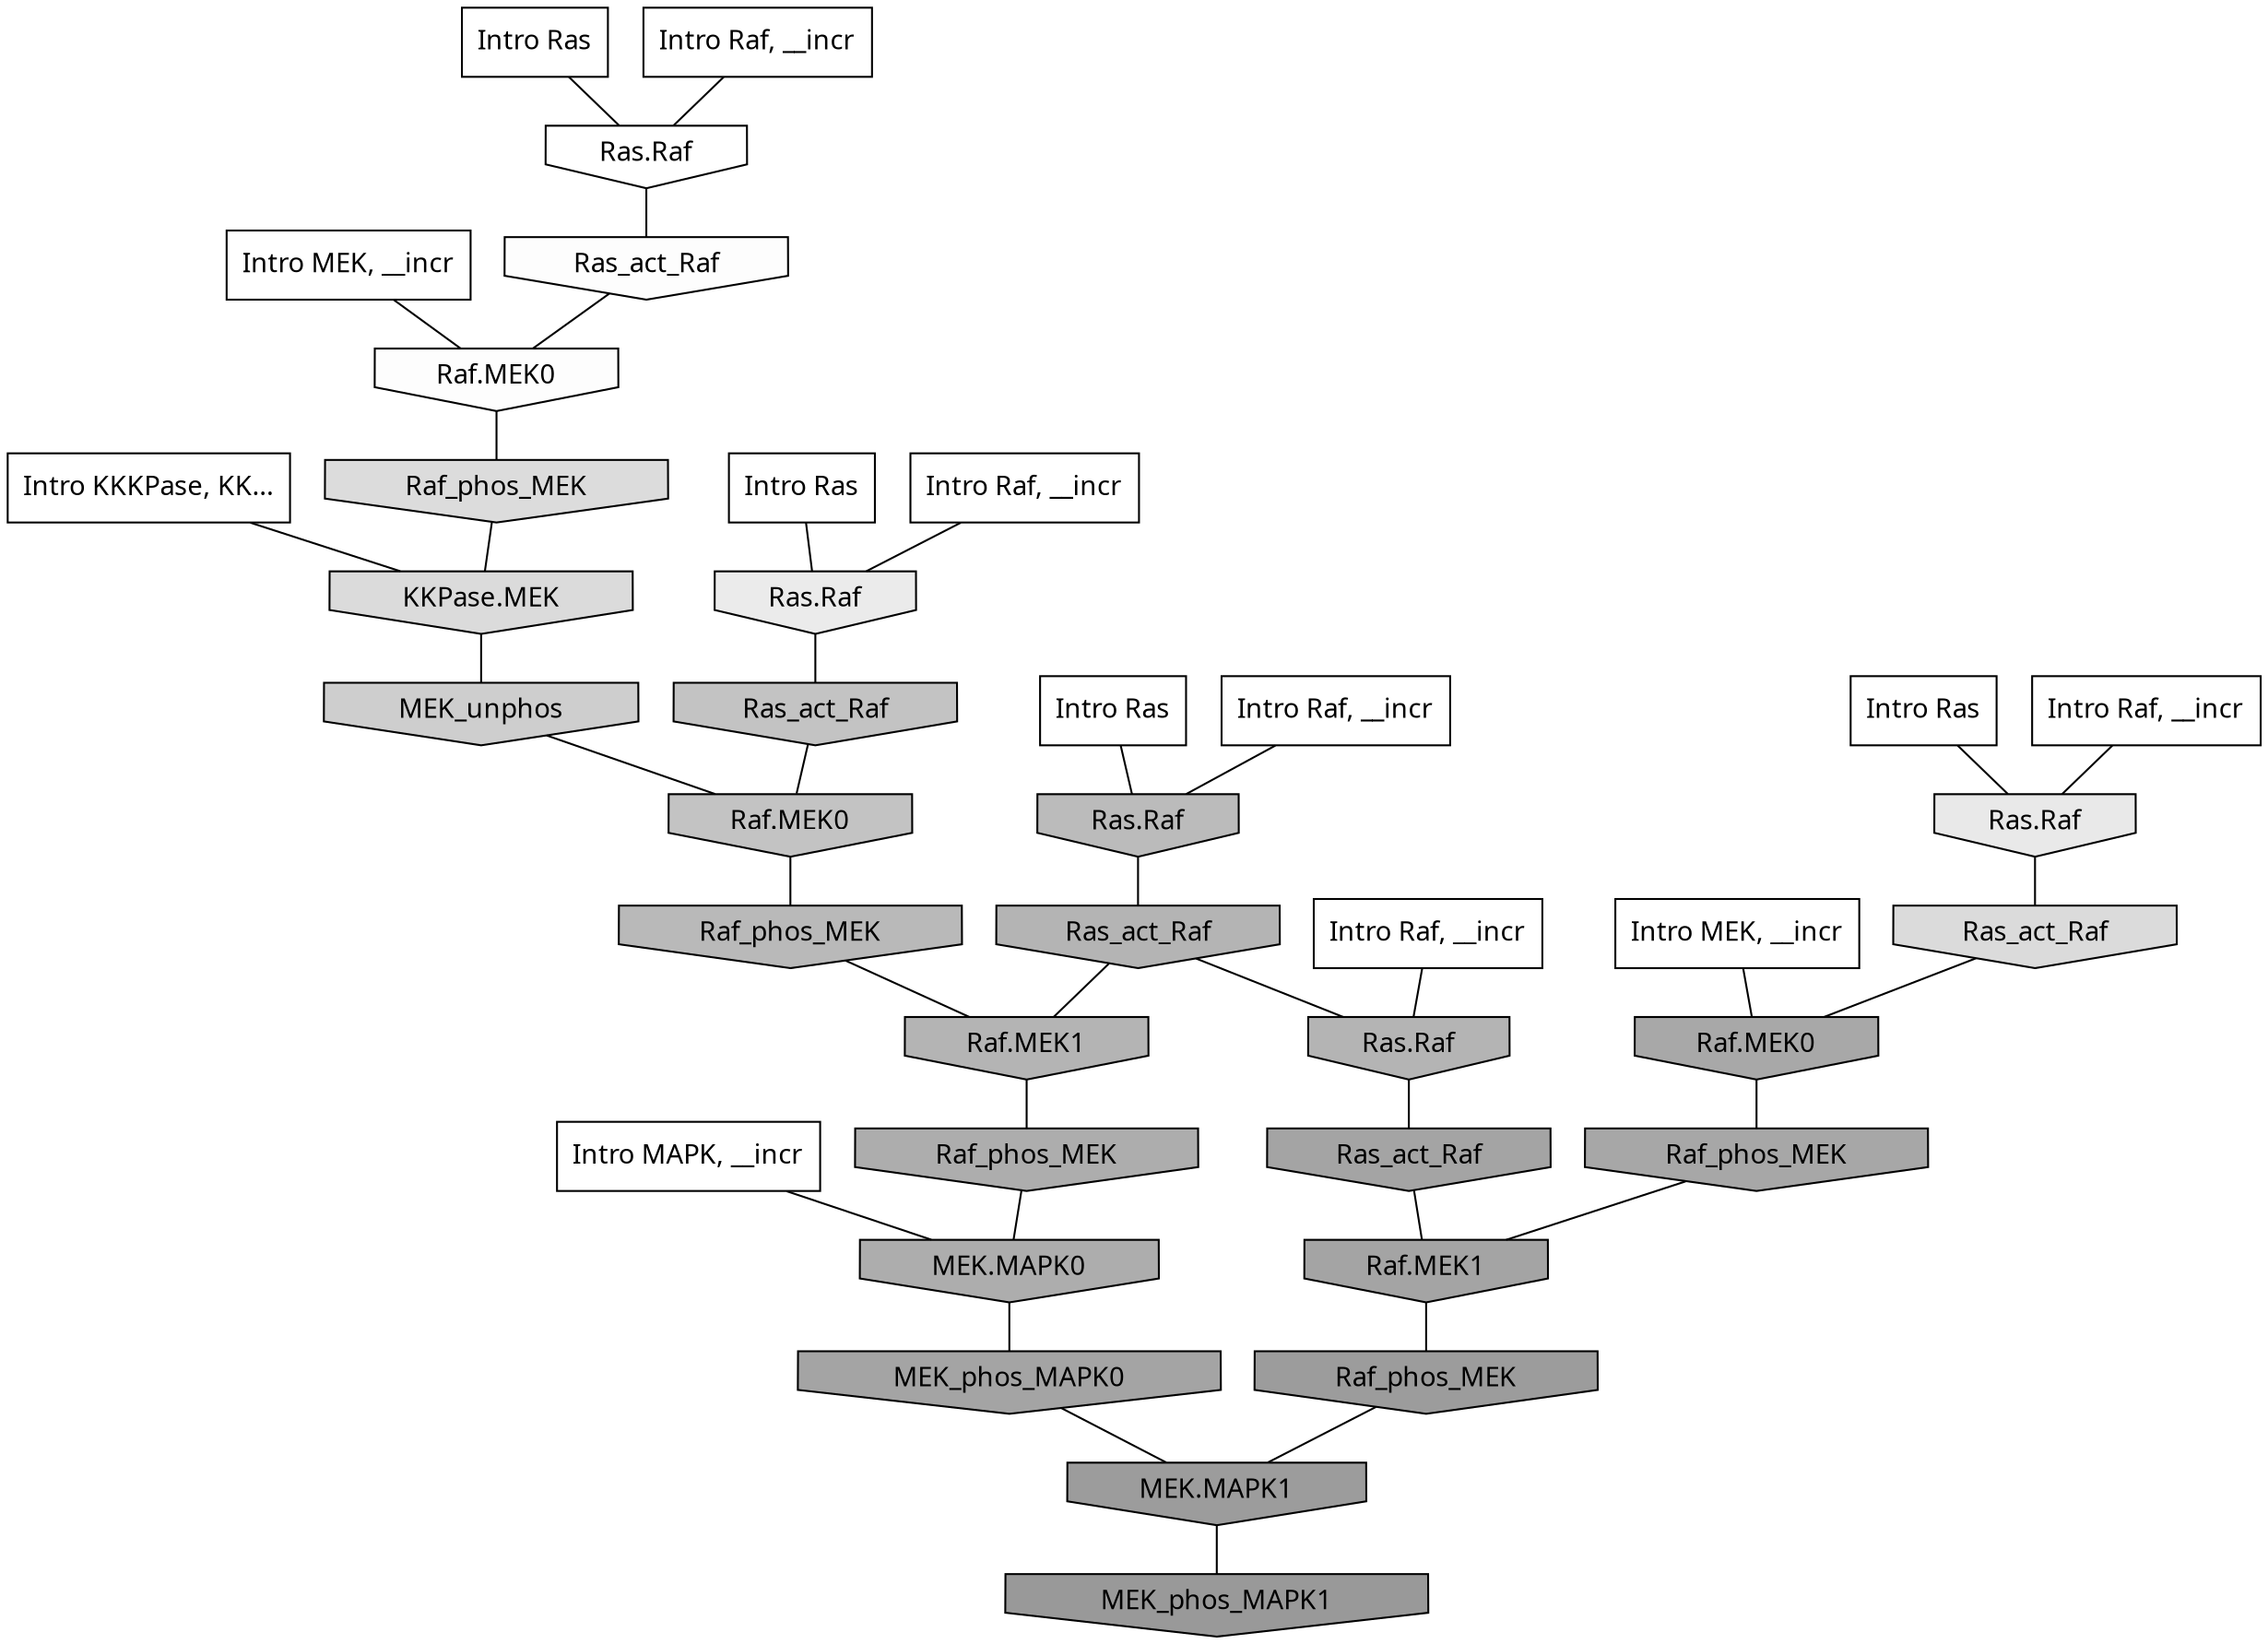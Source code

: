 digraph G{
  rankdir="TB";
  ranksep=0.30;
  node [fontname="CMU Serif"];
  edge [fontname="CMU Serif"];
  
  6 [label="Intro Ras", shape=rectangle, style=filled, fillcolor="0.000 0.000 1.000"]
  
  36 [label="Intro Ras", shape=rectangle, style=filled, fillcolor="0.000 0.000 1.000"]
  
  79 [label="Intro Ras", shape=rectangle, style=filled, fillcolor="0.000 0.000 1.000"]
  
  99 [label="Intro Ras", shape=rectangle, style=filled, fillcolor="0.000 0.000 1.000"]
  
  159 [label="Intro Raf, __incr", shape=rectangle, style=filled, fillcolor="0.000 0.000 1.000"]
  
  652 [label="Intro Raf, __incr", shape=rectangle, style=filled, fillcolor="0.000 0.000 1.000"]
  
  678 [label="Intro Raf, __incr", shape=rectangle, style=filled, fillcolor="0.000 0.000 1.000"]
  
  764 [label="Intro Raf, __incr", shape=rectangle, style=filled, fillcolor="0.000 0.000 1.000"]
  
  971 [label="Intro Raf, __incr", shape=rectangle, style=filled, fillcolor="0.000 0.000 1.000"]
  
  1682 [label="Intro MEK, __incr", shape=rectangle, style=filled, fillcolor="0.000 0.000 1.000"]
  
  1747 [label="Intro MEK, __incr", shape=rectangle, style=filled, fillcolor="0.000 0.000 1.000"]
  
  2676 [label="Intro MAPK, __incr", shape=rectangle, style=filled, fillcolor="0.000 0.000 1.000"]
  
  3118 [label="Intro KKKPase, KK...", shape=rectangle, style=filled, fillcolor="0.000 0.000 1.000"]
  
  3237 [label="Ras.Raf", shape=invhouse, style=filled, fillcolor="0.000 0.000 1.000"]
  
  3360 [label="Ras_act_Raf", shape=invhouse, style=filled, fillcolor="0.000 0.000 0.989"]
  
  3362 [label="Raf.MEK0", shape=invhouse, style=filled, fillcolor="0.000 0.000 0.989"]
  
  3830 [label="Ras.Raf", shape=invhouse, style=filled, fillcolor="0.000 0.000 0.919"]
  
  3921 [label="Ras.Raf", shape=invhouse, style=filled, fillcolor="0.000 0.000 0.911"]
  
  4529 [label="Raf_phos_MEK", shape=invhouse, style=filled, fillcolor="0.000 0.000 0.860"]
  
  4558 [label="Ras_act_Raf", shape=invhouse, style=filled, fillcolor="0.000 0.000 0.858"]
  
  4572 [label="KKPase.MEK", shape=invhouse, style=filled, fillcolor="0.000 0.000 0.856"]
  
  5251 [label="MEK_unphos", shape=invhouse, style=filled, fillcolor="0.000 0.000 0.805"]
  
  5829 [label="Ras_act_Raf", shape=invhouse, style=filled, fillcolor="0.000 0.000 0.765"]
  
  5832 [label="Raf.MEK0", shape=invhouse, style=filled, fillcolor="0.000 0.000 0.765"]
  
  6345 [label="Ras.Raf", shape=invhouse, style=filled, fillcolor="0.000 0.000 0.733"]
  
  6485 [label="Raf_phos_MEK", shape=invhouse, style=filled, fillcolor="0.000 0.000 0.725"]
  
  6921 [label="Ras_act_Raf", shape=invhouse, style=filled, fillcolor="0.000 0.000 0.704"]
  
  6925 [label="Raf.MEK1", shape=invhouse, style=filled, fillcolor="0.000 0.000 0.704"]
  
  6926 [label="Ras.Raf", shape=invhouse, style=filled, fillcolor="0.000 0.000 0.704"]
  
  7592 [label="Raf_phos_MEK", shape=invhouse, style=filled, fillcolor="0.000 0.000 0.677"]
  
  7594 [label="MEK.MAPK0", shape=invhouse, style=filled, fillcolor="0.000 0.000 0.677"]
  
  8103 [label="Raf.MEK0", shape=invhouse, style=filled, fillcolor="0.000 0.000 0.657"]
  
  8125 [label="Raf_phos_MEK", shape=invhouse, style=filled, fillcolor="0.000 0.000 0.656"]
  
  8459 [label="MEK_phos_MAPK0", shape=invhouse, style=filled, fillcolor="0.000 0.000 0.644"]
  
  8463 [label="Ras_act_Raf", shape=invhouse, style=filled, fillcolor="0.000 0.000 0.644"]
  
  8465 [label="Raf.MEK1", shape=invhouse, style=filled, fillcolor="0.000 0.000 0.644"]
  
  9312 [label="Raf_phos_MEK", shape=invhouse, style=filled, fillcolor="0.000 0.000 0.613"]
  
  9391 [label="MEK.MAPK1", shape=invhouse, style=filled, fillcolor="0.000 0.000 0.610"]
  
  9825 [label="MEK_phos_MAPK1", shape=invhouse, style=filled, fillcolor="0.000 0.000 0.600"]
  
  
  9391 -> 9825 [dir=none, color="0.000 0.000 0.000"] 
  9312 -> 9391 [dir=none, color="0.000 0.000 0.000"] 
  8465 -> 9312 [dir=none, color="0.000 0.000 0.000"] 
  8463 -> 8465 [dir=none, color="0.000 0.000 0.000"] 
  8459 -> 9391 [dir=none, color="0.000 0.000 0.000"] 
  8125 -> 8465 [dir=none, color="0.000 0.000 0.000"] 
  8103 -> 8125 [dir=none, color="0.000 0.000 0.000"] 
  7594 -> 8459 [dir=none, color="0.000 0.000 0.000"] 
  7592 -> 7594 [dir=none, color="0.000 0.000 0.000"] 
  6926 -> 8463 [dir=none, color="0.000 0.000 0.000"] 
  6925 -> 7592 [dir=none, color="0.000 0.000 0.000"] 
  6921 -> 6925 [dir=none, color="0.000 0.000 0.000"] 
  6921 -> 6926 [dir=none, color="0.000 0.000 0.000"] 
  6485 -> 6925 [dir=none, color="0.000 0.000 0.000"] 
  6345 -> 6921 [dir=none, color="0.000 0.000 0.000"] 
  5832 -> 6485 [dir=none, color="0.000 0.000 0.000"] 
  5829 -> 5832 [dir=none, color="0.000 0.000 0.000"] 
  5251 -> 5832 [dir=none, color="0.000 0.000 0.000"] 
  4572 -> 5251 [dir=none, color="0.000 0.000 0.000"] 
  4558 -> 8103 [dir=none, color="0.000 0.000 0.000"] 
  4529 -> 4572 [dir=none, color="0.000 0.000 0.000"] 
  3921 -> 4558 [dir=none, color="0.000 0.000 0.000"] 
  3830 -> 5829 [dir=none, color="0.000 0.000 0.000"] 
  3362 -> 4529 [dir=none, color="0.000 0.000 0.000"] 
  3360 -> 3362 [dir=none, color="0.000 0.000 0.000"] 
  3237 -> 3360 [dir=none, color="0.000 0.000 0.000"] 
  3118 -> 4572 [dir=none, color="0.000 0.000 0.000"] 
  2676 -> 7594 [dir=none, color="0.000 0.000 0.000"] 
  1747 -> 8103 [dir=none, color="0.000 0.000 0.000"] 
  1682 -> 3362 [dir=none, color="0.000 0.000 0.000"] 
  971 -> 3830 [dir=none, color="0.000 0.000 0.000"] 
  764 -> 6926 [dir=none, color="0.000 0.000 0.000"] 
  678 -> 3237 [dir=none, color="0.000 0.000 0.000"] 
  652 -> 3921 [dir=none, color="0.000 0.000 0.000"] 
  159 -> 6345 [dir=none, color="0.000 0.000 0.000"] 
  99 -> 3921 [dir=none, color="0.000 0.000 0.000"] 
  79 -> 3830 [dir=none, color="0.000 0.000 0.000"] 
  36 -> 6345 [dir=none, color="0.000 0.000 0.000"] 
  6 -> 3237 [dir=none, color="0.000 0.000 0.000"] 
  
  }
